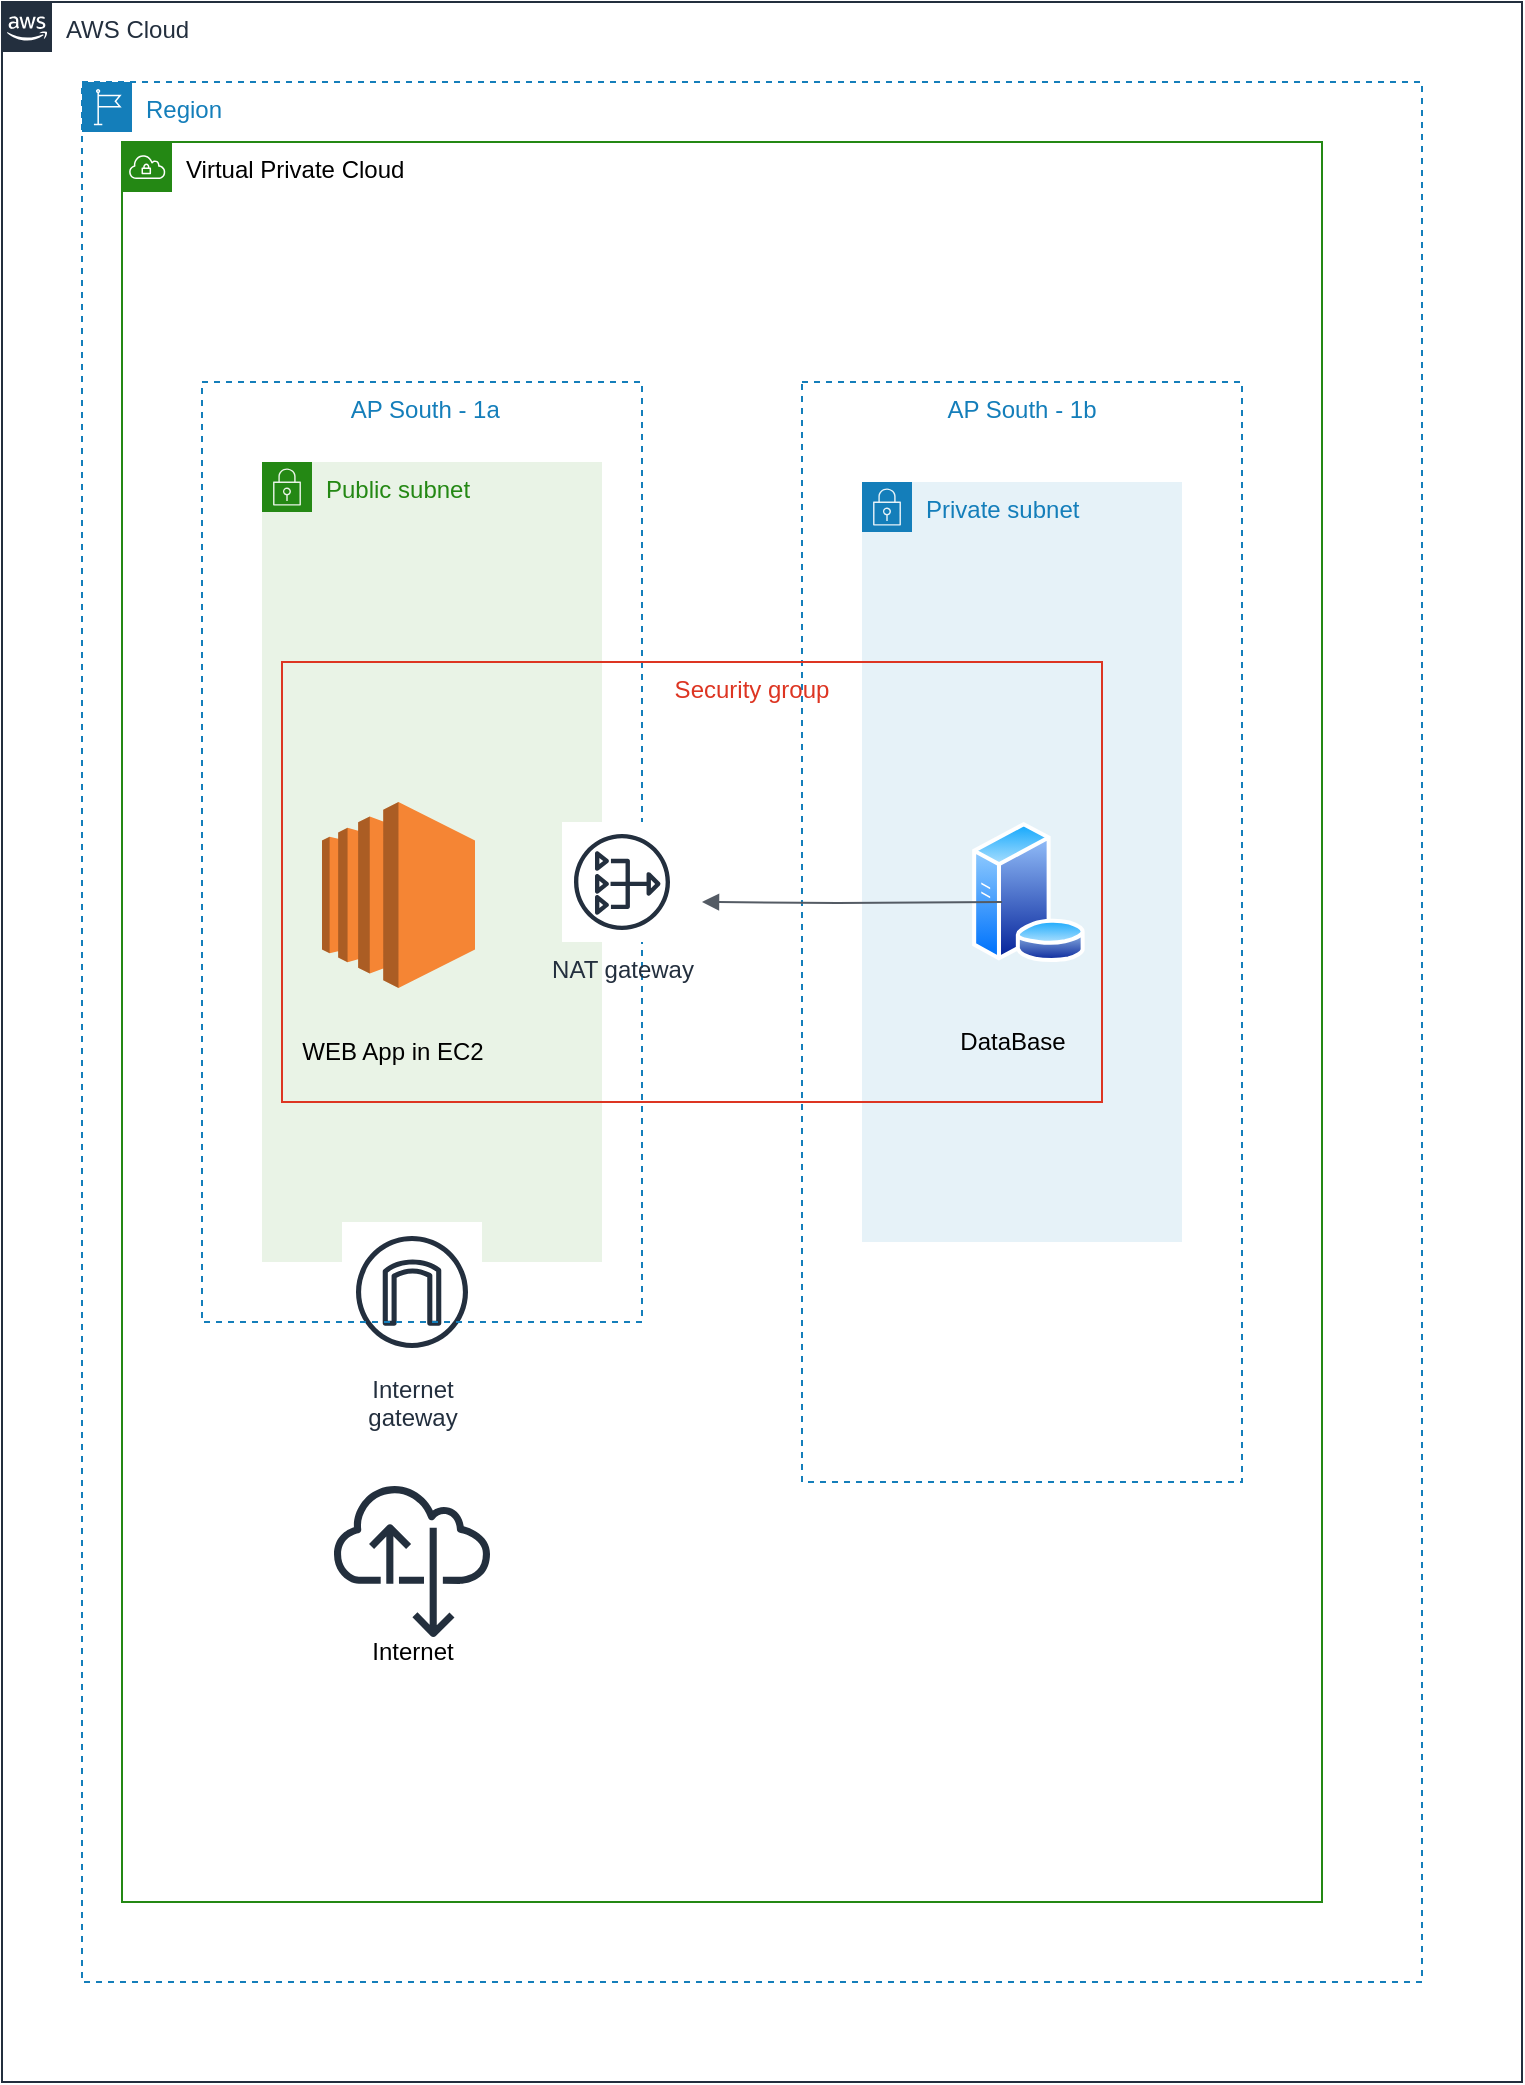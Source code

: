 <mxfile version="21.6.6" type="device">
  <diagram name="Page-1" id="0vnBrcRykOiKOxHYfUiX">
    <mxGraphModel dx="1764" dy="1013" grid="1" gridSize="10" guides="1" tooltips="1" connect="1" arrows="1" fold="1" page="1" pageScale="1" pageWidth="850" pageHeight="1100" math="0" shadow="0">
      <root>
        <mxCell id="0" />
        <mxCell id="1" parent="0" />
        <mxCell id="kJCxh1GiJJdLtUK9aNzd-1" value="AWS Cloud" style="points=[[0,0],[0.25,0],[0.5,0],[0.75,0],[1,0],[1,0.25],[1,0.5],[1,0.75],[1,1],[0.75,1],[0.5,1],[0.25,1],[0,1],[0,0.75],[0,0.5],[0,0.25]];outlineConnect=0;gradientColor=none;html=1;whiteSpace=wrap;fontSize=12;fontStyle=0;container=1;pointerEvents=0;collapsible=0;recursiveResize=0;shape=mxgraph.aws4.group;grIcon=mxgraph.aws4.group_aws_cloud_alt;strokeColor=#232F3E;fillColor=none;verticalAlign=top;align=left;spacingLeft=30;fontColor=#232F3E;dashed=0;" vertex="1" parent="1">
          <mxGeometry x="40" y="40" width="760" height="1040" as="geometry" />
        </mxCell>
        <mxCell id="kJCxh1GiJJdLtUK9aNzd-2" value="Region" style="points=[[0,0],[0.25,0],[0.5,0],[0.75,0],[1,0],[1,0.25],[1,0.5],[1,0.75],[1,1],[0.75,1],[0.5,1],[0.25,1],[0,1],[0,0.75],[0,0.5],[0,0.25]];outlineConnect=0;gradientColor=none;html=1;whiteSpace=wrap;fontSize=12;fontStyle=0;container=1;pointerEvents=0;collapsible=0;recursiveResize=0;shape=mxgraph.aws4.group;grIcon=mxgraph.aws4.group_region;strokeColor=#147EBA;fillColor=none;verticalAlign=top;align=left;spacingLeft=30;fontColor=#147EBA;dashed=1;" vertex="1" parent="1">
          <mxGeometry x="80" y="80" width="670" height="950" as="geometry" />
        </mxCell>
        <mxCell id="kJCxh1GiJJdLtUK9aNzd-3" value="&lt;font color=&quot;#000000&quot;&gt;Virtual Private Cloud&lt;/font&gt;" style="points=[[0,0],[0.25,0],[0.5,0],[0.75,0],[1,0],[1,0.25],[1,0.5],[1,0.75],[1,1],[0.75,1],[0.5,1],[0.25,1],[0,1],[0,0.75],[0,0.5],[0,0.25]];outlineConnect=0;gradientColor=none;html=1;whiteSpace=wrap;fontSize=12;fontStyle=0;container=1;pointerEvents=0;collapsible=0;recursiveResize=0;shape=mxgraph.aws4.group;grIcon=mxgraph.aws4.group_vpc;strokeColor=#248814;fillColor=none;verticalAlign=top;align=left;spacingLeft=30;fontColor=#AAB7B8;dashed=0;" vertex="1" parent="kJCxh1GiJJdLtUK9aNzd-2">
          <mxGeometry x="20" y="30" width="600" height="880" as="geometry" />
        </mxCell>
        <mxCell id="kJCxh1GiJJdLtUK9aNzd-5" value="Public subnet" style="points=[[0,0],[0.25,0],[0.5,0],[0.75,0],[1,0],[1,0.25],[1,0.5],[1,0.75],[1,1],[0.75,1],[0.5,1],[0.25,1],[0,1],[0,0.75],[0,0.5],[0,0.25]];outlineConnect=0;gradientColor=none;html=1;whiteSpace=wrap;fontSize=12;fontStyle=0;container=1;pointerEvents=0;collapsible=0;recursiveResize=0;shape=mxgraph.aws4.group;grIcon=mxgraph.aws4.group_security_group;grStroke=0;strokeColor=#248814;fillColor=#E9F3E6;verticalAlign=top;align=left;spacingLeft=30;fontColor=#248814;dashed=0;" vertex="1" parent="kJCxh1GiJJdLtUK9aNzd-3">
          <mxGeometry x="70" y="160" width="170" height="400" as="geometry" />
        </mxCell>
        <mxCell id="kJCxh1GiJJdLtUK9aNzd-6" value="" style="outlineConnect=0;dashed=0;verticalLabelPosition=bottom;verticalAlign=top;align=center;html=1;shape=mxgraph.aws3.ec2;fillColor=#F58534;gradientColor=none;" vertex="1" parent="kJCxh1GiJJdLtUK9aNzd-5">
          <mxGeometry x="30" y="170" width="76.5" height="93" as="geometry" />
        </mxCell>
        <mxCell id="kJCxh1GiJJdLtUK9aNzd-7" value="Internet&#xa;gateway" style="sketch=0;outlineConnect=0;fontColor=#232F3E;gradientColor=none;strokeColor=#232F3E;fillColor=#ffffff;dashed=0;verticalLabelPosition=bottom;verticalAlign=top;align=center;html=1;fontSize=12;fontStyle=0;aspect=fixed;shape=mxgraph.aws4.resourceIcon;resIcon=mxgraph.aws4.internet_gateway;" vertex="1" parent="kJCxh1GiJJdLtUK9aNzd-3">
          <mxGeometry x="110" y="540" width="70" height="70" as="geometry" />
        </mxCell>
        <mxCell id="kJCxh1GiJJdLtUK9aNzd-8" value="" style="sketch=0;outlineConnect=0;fontColor=#232F3E;gradientColor=none;fillColor=#232F3D;strokeColor=none;dashed=0;verticalLabelPosition=bottom;verticalAlign=top;align=center;html=1;fontSize=12;fontStyle=0;aspect=fixed;pointerEvents=1;shape=mxgraph.aws4.internet_alt22;" vertex="1" parent="kJCxh1GiJJdLtUK9aNzd-3">
          <mxGeometry x="106" y="670" width="78" height="78" as="geometry" />
        </mxCell>
        <mxCell id="kJCxh1GiJJdLtUK9aNzd-9" value="AP South - 1b" style="fillColor=none;strokeColor=#147EBA;dashed=1;verticalAlign=top;fontStyle=0;fontColor=#147EBA;whiteSpace=wrap;html=1;" vertex="1" parent="kJCxh1GiJJdLtUK9aNzd-3">
          <mxGeometry x="340" y="120" width="220" height="550" as="geometry" />
        </mxCell>
        <mxCell id="kJCxh1GiJJdLtUK9aNzd-4" value="&amp;nbsp;AP South - 1a" style="fillColor=none;strokeColor=#147EBA;dashed=1;verticalAlign=top;fontStyle=0;fontColor=#147EBA;whiteSpace=wrap;html=1;" vertex="1" parent="kJCxh1GiJJdLtUK9aNzd-3">
          <mxGeometry x="40" y="120" width="220" height="470" as="geometry" />
        </mxCell>
        <mxCell id="kJCxh1GiJJdLtUK9aNzd-13" value="NAT gateway" style="sketch=0;outlineConnect=0;fontColor=#232F3E;gradientColor=none;strokeColor=#232F3E;fillColor=#ffffff;dashed=0;verticalLabelPosition=bottom;verticalAlign=top;align=center;html=1;fontSize=12;fontStyle=0;aspect=fixed;shape=mxgraph.aws4.resourceIcon;resIcon=mxgraph.aws4.nat_gateway;" vertex="1" parent="kJCxh1GiJJdLtUK9aNzd-3">
          <mxGeometry x="220" y="340" width="60" height="60" as="geometry" />
        </mxCell>
        <mxCell id="kJCxh1GiJJdLtUK9aNzd-15" value="Private subnet" style="points=[[0,0],[0.25,0],[0.5,0],[0.75,0],[1,0],[1,0.25],[1,0.5],[1,0.75],[1,1],[0.75,1],[0.5,1],[0.25,1],[0,1],[0,0.75],[0,0.5],[0,0.25]];outlineConnect=0;gradientColor=none;html=1;whiteSpace=wrap;fontSize=12;fontStyle=0;container=1;pointerEvents=0;collapsible=0;recursiveResize=0;shape=mxgraph.aws4.group;grIcon=mxgraph.aws4.group_security_group;grStroke=0;strokeColor=#147EBA;fillColor=#E6F2F8;verticalAlign=top;align=left;spacingLeft=30;fontColor=#147EBA;dashed=0;" vertex="1" parent="kJCxh1GiJJdLtUK9aNzd-3">
          <mxGeometry x="370" y="170" width="160" height="380" as="geometry" />
        </mxCell>
        <mxCell id="kJCxh1GiJJdLtUK9aNzd-19" value="DataBase" style="text;html=1;align=center;verticalAlign=middle;resizable=0;points=[];autosize=1;strokeColor=none;fillColor=none;" vertex="1" parent="kJCxh1GiJJdLtUK9aNzd-15">
          <mxGeometry x="35" y="265" width="80" height="30" as="geometry" />
        </mxCell>
        <mxCell id="kJCxh1GiJJdLtUK9aNzd-16" value="" style="image;aspect=fixed;perimeter=ellipsePerimeter;html=1;align=center;shadow=0;dashed=0;spacingTop=3;image=img/lib/active_directory/database_server.svg;" vertex="1" parent="kJCxh1GiJJdLtUK9aNzd-3">
          <mxGeometry x="424.5" y="340" width="57.4" height="70" as="geometry" />
        </mxCell>
        <mxCell id="kJCxh1GiJJdLtUK9aNzd-18" value="WEB App in EC2" style="text;html=1;align=center;verticalAlign=middle;resizable=0;points=[];autosize=1;strokeColor=none;fillColor=none;" vertex="1" parent="kJCxh1GiJJdLtUK9aNzd-3">
          <mxGeometry x="80" y="440" width="110" height="30" as="geometry" />
        </mxCell>
        <mxCell id="kJCxh1GiJJdLtUK9aNzd-20" value="&amp;nbsp; &amp;nbsp; &amp;nbsp; &amp;nbsp; &amp;nbsp; &amp;nbsp; &amp;nbsp; &amp;nbsp; &amp;nbsp; Security group" style="fillColor=none;strokeColor=#DD3522;verticalAlign=top;fontStyle=0;fontColor=#DD3522;whiteSpace=wrap;html=1;" vertex="1" parent="kJCxh1GiJJdLtUK9aNzd-3">
          <mxGeometry x="80" y="260" width="410" height="220" as="geometry" />
        </mxCell>
        <mxCell id="kJCxh1GiJJdLtUK9aNzd-25" value="Internet" style="text;html=1;align=center;verticalAlign=middle;resizable=0;points=[];autosize=1;strokeColor=none;fillColor=none;" vertex="1" parent="kJCxh1GiJJdLtUK9aNzd-3">
          <mxGeometry x="115" y="740" width="60" height="30" as="geometry" />
        </mxCell>
        <mxCell id="kJCxh1GiJJdLtUK9aNzd-17" value="" style="edgeStyle=orthogonalEdgeStyle;html=1;endArrow=none;elbow=vertical;startArrow=block;startFill=1;strokeColor=#545B64;rounded=0;entryX=0.27;entryY=0.571;entryDx=0;entryDy=0;entryPerimeter=0;" edge="1" parent="1" target="kJCxh1GiJJdLtUK9aNzd-16">
          <mxGeometry width="100" relative="1" as="geometry">
            <mxPoint x="390" y="490" as="sourcePoint" />
            <mxPoint x="490" y="490" as="targetPoint" />
          </mxGeometry>
        </mxCell>
      </root>
    </mxGraphModel>
  </diagram>
</mxfile>
